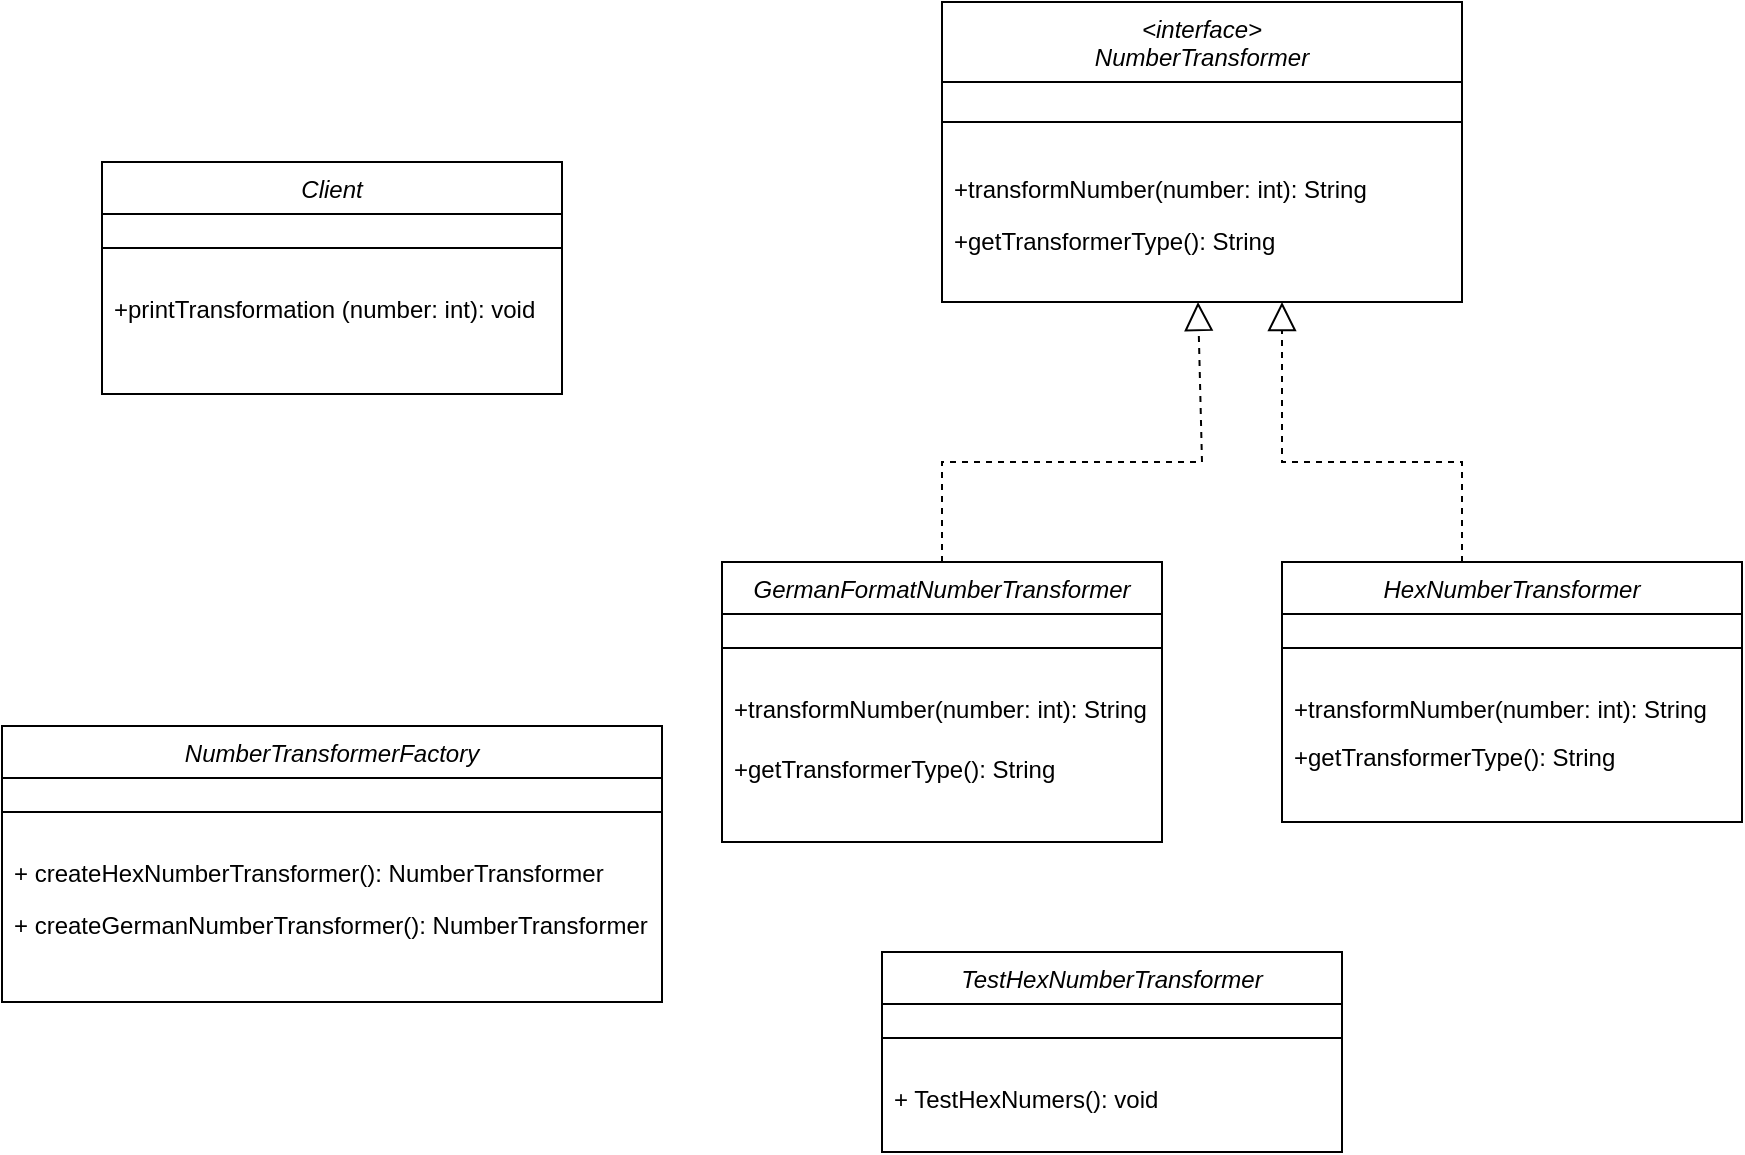 <mxfile version="26.2.8">
  <diagram id="C5RBs43oDa-KdzZeNtuy" name="Page-1">
    <mxGraphModel dx="1428" dy="751" grid="1" gridSize="10" guides="1" tooltips="1" connect="1" arrows="1" fold="1" page="1" pageScale="1" pageWidth="827" pageHeight="1169" math="0" shadow="0">
      <root>
        <mxCell id="WIyWlLk6GJQsqaUBKTNV-0" />
        <mxCell id="WIyWlLk6GJQsqaUBKTNV-1" parent="WIyWlLk6GJQsqaUBKTNV-0" />
        <mxCell id="tZLZd_I1r3uugpB_QCVW-15" value="Client" style="swimlane;fontStyle=2;align=center;verticalAlign=top;childLayout=stackLayout;horizontal=1;startSize=26;horizontalStack=0;resizeParent=1;resizeLast=0;collapsible=1;marginBottom=0;rounded=0;shadow=0;strokeWidth=1;" parent="WIyWlLk6GJQsqaUBKTNV-1" vertex="1">
          <mxGeometry x="90" y="90" width="230" height="116" as="geometry">
            <mxRectangle x="230" y="140" width="160" height="26" as="alternateBounds" />
          </mxGeometry>
        </mxCell>
        <mxCell id="tZLZd_I1r3uugpB_QCVW-16" value="" style="line;html=1;strokeWidth=1;align=left;verticalAlign=middle;spacingTop=-1;spacingLeft=3;spacingRight=3;rotatable=0;labelPosition=right;points=[];portConstraint=eastwest;" parent="tZLZd_I1r3uugpB_QCVW-15" vertex="1">
          <mxGeometry y="26" width="230" height="34" as="geometry" />
        </mxCell>
        <mxCell id="tZLZd_I1r3uugpB_QCVW-17" value="+printTransformation (number: int): void" style="text;align=left;verticalAlign=top;spacingLeft=4;spacingRight=4;overflow=hidden;rotatable=0;points=[[0,0.5],[1,0.5]];portConstraint=eastwest;" parent="tZLZd_I1r3uugpB_QCVW-15" vertex="1">
          <mxGeometry y="60" width="230" height="56" as="geometry" />
        </mxCell>
        <mxCell id="tZLZd_I1r3uugpB_QCVW-24" value="NumberTransformerFactory" style="swimlane;fontStyle=2;align=center;verticalAlign=top;childLayout=stackLayout;horizontal=1;startSize=26;horizontalStack=0;resizeParent=1;resizeLast=0;collapsible=1;marginBottom=0;rounded=0;shadow=0;strokeWidth=1;" parent="WIyWlLk6GJQsqaUBKTNV-1" vertex="1">
          <mxGeometry x="40" y="372" width="330" height="138" as="geometry">
            <mxRectangle x="230" y="140" width="160" height="26" as="alternateBounds" />
          </mxGeometry>
        </mxCell>
        <mxCell id="tZLZd_I1r3uugpB_QCVW-28" value="" style="line;html=1;strokeWidth=1;align=left;verticalAlign=middle;spacingTop=-1;spacingLeft=3;spacingRight=3;rotatable=0;labelPosition=right;points=[];portConstraint=eastwest;" parent="tZLZd_I1r3uugpB_QCVW-24" vertex="1">
          <mxGeometry y="26" width="330" height="34" as="geometry" />
        </mxCell>
        <mxCell id="cQLI9IHR6nGs0EQjbtzW-0" value="+ createHexNumberTransformer(): NumberTransformer" style="text;align=left;verticalAlign=top;spacingLeft=4;spacingRight=4;overflow=hidden;rotatable=0;points=[[0,0.5],[1,0.5]];portConstraint=eastwest;" parent="tZLZd_I1r3uugpB_QCVW-24" vertex="1">
          <mxGeometry y="60" width="330" height="26" as="geometry" />
        </mxCell>
        <mxCell id="tZLZd_I1r3uugpB_QCVW-68" value="+ createGermanNumberTransformer(): NumberTransformer" style="text;align=left;verticalAlign=top;spacingLeft=4;spacingRight=4;overflow=hidden;rotatable=0;points=[[0,0.5],[1,0.5]];portConstraint=eastwest;" parent="tZLZd_I1r3uugpB_QCVW-24" vertex="1">
          <mxGeometry y="86" width="330" height="26" as="geometry" />
        </mxCell>
        <mxCell id="tZLZd_I1r3uugpB_QCVW-36" value="&lt;interface&gt;&#xa;NumberTransformer" style="swimlane;fontStyle=2;align=center;verticalAlign=top;childLayout=stackLayout;horizontal=1;startSize=40;horizontalStack=0;resizeParent=1;resizeLast=0;collapsible=1;marginBottom=0;rounded=0;shadow=0;strokeWidth=1;" parent="WIyWlLk6GJQsqaUBKTNV-1" vertex="1">
          <mxGeometry x="510" y="10" width="260" height="150" as="geometry">
            <mxRectangle x="230" y="140" width="160" height="26" as="alternateBounds" />
          </mxGeometry>
        </mxCell>
        <mxCell id="tZLZd_I1r3uugpB_QCVW-40" value="" style="line;html=1;strokeWidth=1;align=left;verticalAlign=middle;spacingTop=-1;spacingLeft=3;spacingRight=3;rotatable=0;labelPosition=right;points=[];portConstraint=eastwest;" parent="tZLZd_I1r3uugpB_QCVW-36" vertex="1">
          <mxGeometry y="40" width="260" height="40" as="geometry" />
        </mxCell>
        <mxCell id="tZLZd_I1r3uugpB_QCVW-41" value="+transformNumber(number: int): String" style="text;align=left;verticalAlign=top;spacingLeft=4;spacingRight=4;overflow=hidden;rotatable=0;points=[[0,0.5],[1,0.5]];portConstraint=eastwest;" parent="tZLZd_I1r3uugpB_QCVW-36" vertex="1">
          <mxGeometry y="80" width="260" height="26" as="geometry" />
        </mxCell>
        <mxCell id="tZLZd_I1r3uugpB_QCVW-48" value="+getTransformerType(): String" style="text;align=left;verticalAlign=top;spacingLeft=4;spacingRight=4;overflow=hidden;rotatable=0;points=[[0,0.5],[1,0.5]];portConstraint=eastwest;" parent="tZLZd_I1r3uugpB_QCVW-36" vertex="1">
          <mxGeometry y="106" width="260" height="26" as="geometry" />
        </mxCell>
        <mxCell id="tZLZd_I1r3uugpB_QCVW-42" value="GermanFormatNumberTransformer" style="swimlane;fontStyle=2;align=center;verticalAlign=top;childLayout=stackLayout;horizontal=1;startSize=26;horizontalStack=0;resizeParent=1;resizeLast=0;collapsible=1;marginBottom=0;rounded=0;shadow=0;strokeWidth=1;" parent="WIyWlLk6GJQsqaUBKTNV-1" vertex="1">
          <mxGeometry x="400" y="290" width="220" height="140" as="geometry">
            <mxRectangle x="230" y="140" width="160" height="26" as="alternateBounds" />
          </mxGeometry>
        </mxCell>
        <mxCell id="tZLZd_I1r3uugpB_QCVW-46" value="" style="line;html=1;strokeWidth=1;align=left;verticalAlign=middle;spacingTop=-1;spacingLeft=3;spacingRight=3;rotatable=0;labelPosition=right;points=[];portConstraint=eastwest;" parent="tZLZd_I1r3uugpB_QCVW-42" vertex="1">
          <mxGeometry y="26" width="220" height="34" as="geometry" />
        </mxCell>
        <mxCell id="tZLZd_I1r3uugpB_QCVW-50" value="+transformNumber(number: int): String" style="text;align=left;verticalAlign=top;spacingLeft=4;spacingRight=4;overflow=hidden;rotatable=0;points=[[0,0.5],[1,0.5]];portConstraint=eastwest;" parent="tZLZd_I1r3uugpB_QCVW-42" vertex="1">
          <mxGeometry y="60" width="220" height="30" as="geometry" />
        </mxCell>
        <mxCell id="tZLZd_I1r3uugpB_QCVW-49" value="+getTransformerType(): String" style="text;align=left;verticalAlign=top;spacingLeft=4;spacingRight=4;overflow=hidden;rotatable=0;points=[[0,0.5],[1,0.5]];portConstraint=eastwest;" parent="tZLZd_I1r3uugpB_QCVW-42" vertex="1">
          <mxGeometry y="90" width="220" height="26" as="geometry" />
        </mxCell>
        <mxCell id="tZLZd_I1r3uugpB_QCVW-53" value="HexNumberTransformer" style="swimlane;fontStyle=2;align=center;verticalAlign=top;childLayout=stackLayout;horizontal=1;startSize=26;horizontalStack=0;resizeParent=1;resizeLast=0;collapsible=1;marginBottom=0;rounded=0;shadow=0;strokeWidth=1;" parent="WIyWlLk6GJQsqaUBKTNV-1" vertex="1">
          <mxGeometry x="680" y="290" width="230" height="130" as="geometry">
            <mxRectangle x="230" y="140" width="160" height="26" as="alternateBounds" />
          </mxGeometry>
        </mxCell>
        <mxCell id="tZLZd_I1r3uugpB_QCVW-54" value="" style="line;html=1;strokeWidth=1;align=left;verticalAlign=middle;spacingTop=-1;spacingLeft=3;spacingRight=3;rotatable=0;labelPosition=right;points=[];portConstraint=eastwest;" parent="tZLZd_I1r3uugpB_QCVW-53" vertex="1">
          <mxGeometry y="26" width="230" height="34" as="geometry" />
        </mxCell>
        <mxCell id="tZLZd_I1r3uugpB_QCVW-56" value="+transformNumber(number: int): String" style="text;align=left;verticalAlign=top;spacingLeft=4;spacingRight=4;overflow=hidden;rotatable=0;points=[[0,0.5],[1,0.5]];portConstraint=eastwest;" parent="tZLZd_I1r3uugpB_QCVW-53" vertex="1">
          <mxGeometry y="60" width="230" height="24" as="geometry" />
        </mxCell>
        <mxCell id="tZLZd_I1r3uugpB_QCVW-55" value="+getTransformerType(): String" style="text;align=left;verticalAlign=top;spacingLeft=4;spacingRight=4;overflow=hidden;rotatable=0;points=[[0,0.5],[1,0.5]];portConstraint=eastwest;" parent="tZLZd_I1r3uugpB_QCVW-53" vertex="1">
          <mxGeometry y="84" width="230" height="26" as="geometry" />
        </mxCell>
        <mxCell id="tZLZd_I1r3uugpB_QCVW-60" value="" style="endArrow=block;dashed=1;endFill=0;endSize=12;html=1;rounded=0;exitX=0.5;exitY=0;exitDx=0;exitDy=0;" parent="WIyWlLk6GJQsqaUBKTNV-1" source="tZLZd_I1r3uugpB_QCVW-42" edge="1">
          <mxGeometry width="160" relative="1" as="geometry">
            <mxPoint x="330" y="380" as="sourcePoint" />
            <mxPoint x="638" y="160" as="targetPoint" />
            <Array as="points">
              <mxPoint x="510" y="240" />
              <mxPoint x="640" y="240" />
            </Array>
          </mxGeometry>
        </mxCell>
        <mxCell id="tZLZd_I1r3uugpB_QCVW-61" value="" style="endArrow=block;dashed=1;endFill=0;endSize=12;html=1;rounded=0;exitX=0.5;exitY=0;exitDx=0;exitDy=0;" parent="WIyWlLk6GJQsqaUBKTNV-1" edge="1">
          <mxGeometry width="160" relative="1" as="geometry">
            <mxPoint x="770" y="290" as="sourcePoint" />
            <mxPoint x="680" y="160" as="targetPoint" />
            <Array as="points">
              <mxPoint x="770" y="240" />
              <mxPoint x="680" y="240" />
            </Array>
          </mxGeometry>
        </mxCell>
        <mxCell id="tZLZd_I1r3uugpB_QCVW-62" value="TestHexNumberTransformer" style="swimlane;fontStyle=2;align=center;verticalAlign=top;childLayout=stackLayout;horizontal=1;startSize=26;horizontalStack=0;resizeParent=1;resizeLast=0;collapsible=1;marginBottom=0;rounded=0;shadow=0;strokeWidth=1;" parent="WIyWlLk6GJQsqaUBKTNV-1" vertex="1">
          <mxGeometry x="480" y="485" width="230" height="100" as="geometry">
            <mxRectangle x="230" y="140" width="160" height="26" as="alternateBounds" />
          </mxGeometry>
        </mxCell>
        <mxCell id="tZLZd_I1r3uugpB_QCVW-66" value="" style="line;html=1;strokeWidth=1;align=left;verticalAlign=middle;spacingTop=-1;spacingLeft=3;spacingRight=3;rotatable=0;labelPosition=right;points=[];portConstraint=eastwest;" parent="tZLZd_I1r3uugpB_QCVW-62" vertex="1">
          <mxGeometry y="26" width="230" height="34" as="geometry" />
        </mxCell>
        <mxCell id="tZLZd_I1r3uugpB_QCVW-67" value="+ TestHexNumers(): void" style="text;align=left;verticalAlign=top;spacingLeft=4;spacingRight=4;overflow=hidden;rotatable=0;points=[[0,0.5],[1,0.5]];portConstraint=eastwest;" parent="tZLZd_I1r3uugpB_QCVW-62" vertex="1">
          <mxGeometry y="60" width="230" height="26" as="geometry" />
        </mxCell>
      </root>
    </mxGraphModel>
  </diagram>
</mxfile>

